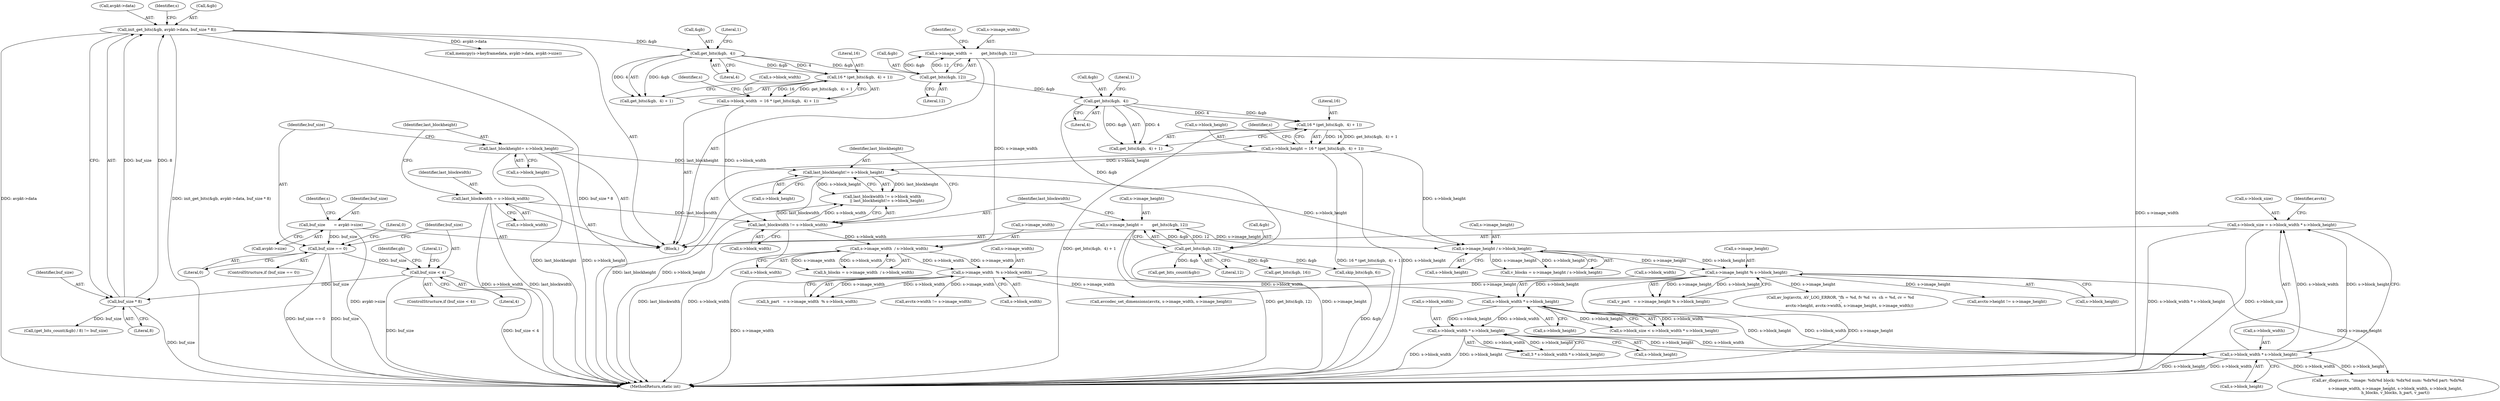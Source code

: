 digraph "0_FFmpeg_880c73cd76109697447fbfbaa8e5ee5683309446@integer" {
"1000397" [label="(Call,s->block_size = s->block_width * s->block_height)"];
"1000401" [label="(Call,s->block_width * s->block_height)"];
"1000317" [label="(Call,s->block_width * s->block_height)"];
"1000304" [label="(Call,s->block_width * s->block_height)"];
"1000274" [label="(Call,s->image_width  % s->block_width)"];
"1000265" [label="(Call,s->image_width  / s->block_width)"];
"1000187" [label="(Call,s->image_width  =       get_bits(&gb, 12))"];
"1000191" [label="(Call,get_bits(&gb, 12))"];
"1000182" [label="(Call,get_bits(&gb,  4))"];
"1000166" [label="(Call,init_get_bits(&gb, avpkt->data, buf_size * 8))"];
"1000172" [label="(Call,buf_size * 8)"];
"1000160" [label="(Call,buf_size < 4)"];
"1000154" [label="(Call,buf_size == 0)"];
"1000122" [label="(Call,buf_size       = avpkt->size)"];
"1000217" [label="(Call,last_blockwidth != s->block_width)"];
"1000142" [label="(Call,last_blockwidth = s->block_width)"];
"1000175" [label="(Call,s->block_width  = 16 * (get_bits(&gb,  4) + 1))"];
"1000179" [label="(Call,16 * (get_bits(&gb,  4) + 1))"];
"1000292" [label="(Call,s->image_height % s->block_height)"];
"1000283" [label="(Call,s->image_height / s->block_height)"];
"1000207" [label="(Call,s->image_height =       get_bits(&gb, 12))"];
"1000211" [label="(Call,get_bits(&gb, 12))"];
"1000202" [label="(Call,get_bits(&gb,  4))"];
"1000195" [label="(Call,s->block_height = 16 * (get_bits(&gb,  4) + 1))"];
"1000199" [label="(Call,16 * (get_bits(&gb,  4) + 1))"];
"1000222" [label="(Call,last_blockheight!= s->block_height)"];
"1000148" [label="(Call,last_blockheight= s->block_height)"];
"1000189" [label="(Identifier,s)"];
"1000265" [label="(Call,s->image_width  / s->block_width)"];
"1000274" [label="(Call,s->image_width  % s->block_width)"];
"1000401" [label="(Call,s->block_width * s->block_height)"];
"1000308" [label="(Call,s->block_height)"];
"1000199" [label="(Call,16 * (get_bits(&gb,  4) + 1))"];
"1000197" [label="(Identifier,s)"];
"1000120" [label="(Block,)"];
"1000402" [label="(Call,s->block_width)"];
"1000180" [label="(Literal,16)"];
"1000293" [label="(Call,s->image_height)"];
"1000207" [label="(Call,s->image_height =       get_bits(&gb, 12))"];
"1000191" [label="(Call,get_bits(&gb, 12))"];
"1000304" [label="(Call,s->block_width * s->block_height)"];
"1000176" [label="(Call,s->block_width)"];
"1000187" [label="(Call,s->image_width  =       get_bits(&gb, 12))"];
"1000175" [label="(Call,s->block_width  = 16 * (get_bits(&gb,  4) + 1))"];
"1000161" [label="(Identifier,buf_size)"];
"1000158" [label="(Literal,0)"];
"1000218" [label="(Identifier,last_blockwidth)"];
"1000122" [label="(Call,buf_size       = avpkt->size)"];
"1000154" [label="(Call,buf_size == 0)"];
"1000162" [label="(Literal,4)"];
"1000153" [label="(ControlStructure,if (buf_size == 0))"];
"1000188" [label="(Call,s->image_width)"];
"1000290" [label="(Call,v_part   = s->image_height % s->block_height)"];
"1000206" [label="(Literal,1)"];
"1000650" [label="(Call,get_bits(&gb, 16))"];
"1000182" [label="(Call,get_bits(&gb,  4))"];
"1000405" [label="(Call,s->block_height)"];
"1000179" [label="(Call,16 * (get_bits(&gb,  4) + 1))"];
"1000421" [label="(Call,avcodec_set_dimensions(avctx, s->image_width, s->image_height))"];
"1000144" [label="(Call,s->block_width)"];
"1000266" [label="(Call,s->image_width)"];
"1000275" [label="(Call,s->image_width)"];
"1000212" [label="(Call,&gb)"];
"1000205" [label="(Literal,4)"];
"1000174" [label="(Literal,8)"];
"1001100" [label="(MethodReturn,static int)"];
"1000173" [label="(Identifier,buf_size)"];
"1000150" [label="(Call,s->block_height)"];
"1000216" [label="(Call,last_blockwidth != s->block_width\n        || last_blockheight!= s->block_height)"];
"1000159" [label="(ControlStructure,if (buf_size < 4))"];
"1000450" [label="(Call,av_log(avctx, AV_LOG_ERROR, \"fh = %d, fv %d  vs  ch = %d, cv = %d\n\",\n               avctx->height, avctx->width, s->image_height, s->image_width))"];
"1000200" [label="(Literal,16)"];
"1000165" [label="(Literal,1)"];
"1000224" [label="(Call,s->block_height)"];
"1000172" [label="(Call,buf_size * 8)"];
"1000222" [label="(Call,last_blockheight!= s->block_height)"];
"1000217" [label="(Call,last_blockwidth != s->block_width)"];
"1000499" [label="(Call,memcpy(s->keyframedata, avpkt->data, avpkt->size))"];
"1000201" [label="(Call,get_bits(&gb,  4) + 1)"];
"1000209" [label="(Identifier,s)"];
"1000169" [label="(Call,avpkt->data)"];
"1000160" [label="(Call,buf_size < 4)"];
"1000143" [label="(Identifier,last_blockwidth)"];
"1000438" [label="(Call,avctx->height != s->image_height)"];
"1000292" [label="(Call,s->image_height % s->block_height)"];
"1001081" [label="(Call,(get_bits_count(&gb) / 8) != buf_size)"];
"1000142" [label="(Call,last_blockwidth = s->block_width)"];
"1000315" [label="(Call,3 * s->block_width * s->block_height)"];
"1000166" [label="(Call,init_get_bits(&gb, avpkt->data, buf_size * 8))"];
"1000431" [label="(Call,avctx->width != s->image_width)"];
"1000300" [label="(Call,s->block_size < s->block_width * s->block_height)"];
"1000129" [label="(Identifier,s)"];
"1000186" [label="(Literal,1)"];
"1000208" [label="(Call,s->image_height)"];
"1000156" [label="(Literal,0)"];
"1000211" [label="(Call,get_bits(&gb, 12))"];
"1000272" [label="(Call,h_part   = s->image_width  % s->block_width)"];
"1000263" [label="(Call,h_blocks = s->image_width  / s->block_width)"];
"1000239" [label="(Call,skip_bits(&gb, 6))"];
"1000192" [label="(Call,&gb)"];
"1000183" [label="(Call,&gb)"];
"1000195" [label="(Call,s->block_height = 16 * (get_bits(&gb,  4) + 1))"];
"1000317" [label="(Call,s->block_width * s->block_height)"];
"1000185" [label="(Literal,4)"];
"1000214" [label="(Literal,12)"];
"1000203" [label="(Call,&gb)"];
"1000177" [label="(Identifier,s)"];
"1000296" [label="(Call,s->block_height)"];
"1000397" [label="(Call,s->block_size = s->block_width * s->block_height)"];
"1000155" [label="(Identifier,buf_size)"];
"1000202" [label="(Call,get_bits(&gb,  4))"];
"1001083" [label="(Call,get_bits_count(&gb))"];
"1000305" [label="(Call,s->block_width)"];
"1000283" [label="(Call,s->image_height / s->block_height)"];
"1000219" [label="(Call,s->block_width)"];
"1000223" [label="(Identifier,last_blockheight)"];
"1000278" [label="(Call,s->block_width)"];
"1000167" [label="(Call,&gb)"];
"1000194" [label="(Literal,12)"];
"1000196" [label="(Call,s->block_height)"];
"1000124" [label="(Call,avpkt->size)"];
"1000284" [label="(Call,s->image_height)"];
"1000123" [label="(Identifier,buf_size)"];
"1000398" [label="(Call,s->block_size)"];
"1000168" [label="(Identifier,gb)"];
"1000318" [label="(Call,s->block_width)"];
"1000281" [label="(Call,v_blocks = s->image_height / s->block_height)"];
"1000269" [label="(Call,s->block_width)"];
"1000149" [label="(Identifier,last_blockheight)"];
"1000287" [label="(Call,s->block_height)"];
"1000543" [label="(Call,av_dlog(avctx, \"image: %dx%d block: %dx%d num: %dx%d part: %dx%d\n\",\n            s->image_width, s->image_height, s->block_width, s->block_height,\n            h_blocks, v_blocks, h_part, v_part))"];
"1000321" [label="(Call,s->block_height)"];
"1000181" [label="(Call,get_bits(&gb,  4) + 1)"];
"1000148" [label="(Call,last_blockheight= s->block_height)"];
"1000412" [label="(Identifier,avctx)"];
"1000397" -> "1000120"  [label="AST: "];
"1000397" -> "1000401"  [label="CFG: "];
"1000398" -> "1000397"  [label="AST: "];
"1000401" -> "1000397"  [label="AST: "];
"1000412" -> "1000397"  [label="CFG: "];
"1000397" -> "1001100"  [label="DDG: s->block_size"];
"1000397" -> "1001100"  [label="DDG: s->block_width * s->block_height"];
"1000401" -> "1000397"  [label="DDG: s->block_width"];
"1000401" -> "1000397"  [label="DDG: s->block_height"];
"1000401" -> "1000405"  [label="CFG: "];
"1000402" -> "1000401"  [label="AST: "];
"1000405" -> "1000401"  [label="AST: "];
"1000401" -> "1001100"  [label="DDG: s->block_height"];
"1000401" -> "1001100"  [label="DDG: s->block_width"];
"1000317" -> "1000401"  [label="DDG: s->block_width"];
"1000317" -> "1000401"  [label="DDG: s->block_height"];
"1000304" -> "1000401"  [label="DDG: s->block_width"];
"1000304" -> "1000401"  [label="DDG: s->block_height"];
"1000401" -> "1000543"  [label="DDG: s->block_width"];
"1000401" -> "1000543"  [label="DDG: s->block_height"];
"1000317" -> "1000315"  [label="AST: "];
"1000317" -> "1000321"  [label="CFG: "];
"1000318" -> "1000317"  [label="AST: "];
"1000321" -> "1000317"  [label="AST: "];
"1000315" -> "1000317"  [label="CFG: "];
"1000317" -> "1001100"  [label="DDG: s->block_width"];
"1000317" -> "1001100"  [label="DDG: s->block_height"];
"1000317" -> "1000315"  [label="DDG: s->block_width"];
"1000317" -> "1000315"  [label="DDG: s->block_height"];
"1000304" -> "1000317"  [label="DDG: s->block_width"];
"1000304" -> "1000317"  [label="DDG: s->block_height"];
"1000304" -> "1000300"  [label="AST: "];
"1000304" -> "1000308"  [label="CFG: "];
"1000305" -> "1000304"  [label="AST: "];
"1000308" -> "1000304"  [label="AST: "];
"1000300" -> "1000304"  [label="CFG: "];
"1000304" -> "1000300"  [label="DDG: s->block_width"];
"1000304" -> "1000300"  [label="DDG: s->block_height"];
"1000274" -> "1000304"  [label="DDG: s->block_width"];
"1000292" -> "1000304"  [label="DDG: s->block_height"];
"1000274" -> "1000272"  [label="AST: "];
"1000274" -> "1000278"  [label="CFG: "];
"1000275" -> "1000274"  [label="AST: "];
"1000278" -> "1000274"  [label="AST: "];
"1000272" -> "1000274"  [label="CFG: "];
"1000274" -> "1001100"  [label="DDG: s->image_width"];
"1000274" -> "1000272"  [label="DDG: s->image_width"];
"1000274" -> "1000272"  [label="DDG: s->block_width"];
"1000265" -> "1000274"  [label="DDG: s->image_width"];
"1000265" -> "1000274"  [label="DDG: s->block_width"];
"1000274" -> "1000421"  [label="DDG: s->image_width"];
"1000274" -> "1000431"  [label="DDG: s->image_width"];
"1000265" -> "1000263"  [label="AST: "];
"1000265" -> "1000269"  [label="CFG: "];
"1000266" -> "1000265"  [label="AST: "];
"1000269" -> "1000265"  [label="AST: "];
"1000263" -> "1000265"  [label="CFG: "];
"1000265" -> "1000263"  [label="DDG: s->image_width"];
"1000265" -> "1000263"  [label="DDG: s->block_width"];
"1000187" -> "1000265"  [label="DDG: s->image_width"];
"1000217" -> "1000265"  [label="DDG: s->block_width"];
"1000187" -> "1000120"  [label="AST: "];
"1000187" -> "1000191"  [label="CFG: "];
"1000188" -> "1000187"  [label="AST: "];
"1000191" -> "1000187"  [label="AST: "];
"1000197" -> "1000187"  [label="CFG: "];
"1000187" -> "1001100"  [label="DDG: s->image_width"];
"1000191" -> "1000187"  [label="DDG: &gb"];
"1000191" -> "1000187"  [label="DDG: 12"];
"1000191" -> "1000194"  [label="CFG: "];
"1000192" -> "1000191"  [label="AST: "];
"1000194" -> "1000191"  [label="AST: "];
"1000182" -> "1000191"  [label="DDG: &gb"];
"1000191" -> "1000202"  [label="DDG: &gb"];
"1000182" -> "1000181"  [label="AST: "];
"1000182" -> "1000185"  [label="CFG: "];
"1000183" -> "1000182"  [label="AST: "];
"1000185" -> "1000182"  [label="AST: "];
"1000186" -> "1000182"  [label="CFG: "];
"1000182" -> "1000179"  [label="DDG: &gb"];
"1000182" -> "1000179"  [label="DDG: 4"];
"1000182" -> "1000181"  [label="DDG: &gb"];
"1000182" -> "1000181"  [label="DDG: 4"];
"1000166" -> "1000182"  [label="DDG: &gb"];
"1000166" -> "1000120"  [label="AST: "];
"1000166" -> "1000172"  [label="CFG: "];
"1000167" -> "1000166"  [label="AST: "];
"1000169" -> "1000166"  [label="AST: "];
"1000172" -> "1000166"  [label="AST: "];
"1000177" -> "1000166"  [label="CFG: "];
"1000166" -> "1001100"  [label="DDG: buf_size * 8"];
"1000166" -> "1001100"  [label="DDG: avpkt->data"];
"1000166" -> "1001100"  [label="DDG: init_get_bits(&gb, avpkt->data, buf_size * 8)"];
"1000172" -> "1000166"  [label="DDG: buf_size"];
"1000172" -> "1000166"  [label="DDG: 8"];
"1000166" -> "1000499"  [label="DDG: avpkt->data"];
"1000172" -> "1000174"  [label="CFG: "];
"1000173" -> "1000172"  [label="AST: "];
"1000174" -> "1000172"  [label="AST: "];
"1000172" -> "1001100"  [label="DDG: buf_size"];
"1000160" -> "1000172"  [label="DDG: buf_size"];
"1000172" -> "1001081"  [label="DDG: buf_size"];
"1000160" -> "1000159"  [label="AST: "];
"1000160" -> "1000162"  [label="CFG: "];
"1000161" -> "1000160"  [label="AST: "];
"1000162" -> "1000160"  [label="AST: "];
"1000165" -> "1000160"  [label="CFG: "];
"1000168" -> "1000160"  [label="CFG: "];
"1000160" -> "1001100"  [label="DDG: buf_size < 4"];
"1000160" -> "1001100"  [label="DDG: buf_size"];
"1000154" -> "1000160"  [label="DDG: buf_size"];
"1000154" -> "1000153"  [label="AST: "];
"1000154" -> "1000156"  [label="CFG: "];
"1000155" -> "1000154"  [label="AST: "];
"1000156" -> "1000154"  [label="AST: "];
"1000158" -> "1000154"  [label="CFG: "];
"1000161" -> "1000154"  [label="CFG: "];
"1000154" -> "1001100"  [label="DDG: buf_size"];
"1000154" -> "1001100"  [label="DDG: buf_size == 0"];
"1000122" -> "1000154"  [label="DDG: buf_size"];
"1000122" -> "1000120"  [label="AST: "];
"1000122" -> "1000124"  [label="CFG: "];
"1000123" -> "1000122"  [label="AST: "];
"1000124" -> "1000122"  [label="AST: "];
"1000129" -> "1000122"  [label="CFG: "];
"1000122" -> "1001100"  [label="DDG: avpkt->size"];
"1000217" -> "1000216"  [label="AST: "];
"1000217" -> "1000219"  [label="CFG: "];
"1000218" -> "1000217"  [label="AST: "];
"1000219" -> "1000217"  [label="AST: "];
"1000223" -> "1000217"  [label="CFG: "];
"1000216" -> "1000217"  [label="CFG: "];
"1000217" -> "1001100"  [label="DDG: s->block_width"];
"1000217" -> "1001100"  [label="DDG: last_blockwidth"];
"1000217" -> "1000216"  [label="DDG: last_blockwidth"];
"1000217" -> "1000216"  [label="DDG: s->block_width"];
"1000142" -> "1000217"  [label="DDG: last_blockwidth"];
"1000175" -> "1000217"  [label="DDG: s->block_width"];
"1000142" -> "1000120"  [label="AST: "];
"1000142" -> "1000144"  [label="CFG: "];
"1000143" -> "1000142"  [label="AST: "];
"1000144" -> "1000142"  [label="AST: "];
"1000149" -> "1000142"  [label="CFG: "];
"1000142" -> "1001100"  [label="DDG: s->block_width"];
"1000142" -> "1001100"  [label="DDG: last_blockwidth"];
"1000175" -> "1000120"  [label="AST: "];
"1000175" -> "1000179"  [label="CFG: "];
"1000176" -> "1000175"  [label="AST: "];
"1000179" -> "1000175"  [label="AST: "];
"1000189" -> "1000175"  [label="CFG: "];
"1000179" -> "1000175"  [label="DDG: 16"];
"1000179" -> "1000175"  [label="DDG: get_bits(&gb,  4) + 1"];
"1000179" -> "1000181"  [label="CFG: "];
"1000180" -> "1000179"  [label="AST: "];
"1000181" -> "1000179"  [label="AST: "];
"1000292" -> "1000290"  [label="AST: "];
"1000292" -> "1000296"  [label="CFG: "];
"1000293" -> "1000292"  [label="AST: "];
"1000296" -> "1000292"  [label="AST: "];
"1000290" -> "1000292"  [label="CFG: "];
"1000292" -> "1001100"  [label="DDG: s->image_height"];
"1000292" -> "1000290"  [label="DDG: s->image_height"];
"1000292" -> "1000290"  [label="DDG: s->block_height"];
"1000283" -> "1000292"  [label="DDG: s->image_height"];
"1000283" -> "1000292"  [label="DDG: s->block_height"];
"1000292" -> "1000421"  [label="DDG: s->image_height"];
"1000292" -> "1000438"  [label="DDG: s->image_height"];
"1000292" -> "1000450"  [label="DDG: s->image_height"];
"1000292" -> "1000543"  [label="DDG: s->image_height"];
"1000283" -> "1000281"  [label="AST: "];
"1000283" -> "1000287"  [label="CFG: "];
"1000284" -> "1000283"  [label="AST: "];
"1000287" -> "1000283"  [label="AST: "];
"1000281" -> "1000283"  [label="CFG: "];
"1000283" -> "1000281"  [label="DDG: s->image_height"];
"1000283" -> "1000281"  [label="DDG: s->block_height"];
"1000207" -> "1000283"  [label="DDG: s->image_height"];
"1000195" -> "1000283"  [label="DDG: s->block_height"];
"1000222" -> "1000283"  [label="DDG: s->block_height"];
"1000207" -> "1000120"  [label="AST: "];
"1000207" -> "1000211"  [label="CFG: "];
"1000208" -> "1000207"  [label="AST: "];
"1000211" -> "1000207"  [label="AST: "];
"1000218" -> "1000207"  [label="CFG: "];
"1000207" -> "1001100"  [label="DDG: s->image_height"];
"1000207" -> "1001100"  [label="DDG: get_bits(&gb, 12)"];
"1000211" -> "1000207"  [label="DDG: &gb"];
"1000211" -> "1000207"  [label="DDG: 12"];
"1000211" -> "1000214"  [label="CFG: "];
"1000212" -> "1000211"  [label="AST: "];
"1000214" -> "1000211"  [label="AST: "];
"1000211" -> "1001100"  [label="DDG: &gb"];
"1000202" -> "1000211"  [label="DDG: &gb"];
"1000211" -> "1000239"  [label="DDG: &gb"];
"1000211" -> "1000650"  [label="DDG: &gb"];
"1000211" -> "1001083"  [label="DDG: &gb"];
"1000202" -> "1000201"  [label="AST: "];
"1000202" -> "1000205"  [label="CFG: "];
"1000203" -> "1000202"  [label="AST: "];
"1000205" -> "1000202"  [label="AST: "];
"1000206" -> "1000202"  [label="CFG: "];
"1000202" -> "1000199"  [label="DDG: &gb"];
"1000202" -> "1000199"  [label="DDG: 4"];
"1000202" -> "1000201"  [label="DDG: &gb"];
"1000202" -> "1000201"  [label="DDG: 4"];
"1000195" -> "1000120"  [label="AST: "];
"1000195" -> "1000199"  [label="CFG: "];
"1000196" -> "1000195"  [label="AST: "];
"1000199" -> "1000195"  [label="AST: "];
"1000209" -> "1000195"  [label="CFG: "];
"1000195" -> "1001100"  [label="DDG: 16 * (get_bits(&gb,  4) + 1)"];
"1000195" -> "1001100"  [label="DDG: s->block_height"];
"1000199" -> "1000195"  [label="DDG: 16"];
"1000199" -> "1000195"  [label="DDG: get_bits(&gb,  4) + 1"];
"1000195" -> "1000222"  [label="DDG: s->block_height"];
"1000199" -> "1000201"  [label="CFG: "];
"1000200" -> "1000199"  [label="AST: "];
"1000201" -> "1000199"  [label="AST: "];
"1000199" -> "1001100"  [label="DDG: get_bits(&gb,  4) + 1"];
"1000222" -> "1000216"  [label="AST: "];
"1000222" -> "1000224"  [label="CFG: "];
"1000223" -> "1000222"  [label="AST: "];
"1000224" -> "1000222"  [label="AST: "];
"1000216" -> "1000222"  [label="CFG: "];
"1000222" -> "1001100"  [label="DDG: last_blockheight"];
"1000222" -> "1001100"  [label="DDG: s->block_height"];
"1000222" -> "1000216"  [label="DDG: last_blockheight"];
"1000222" -> "1000216"  [label="DDG: s->block_height"];
"1000148" -> "1000222"  [label="DDG: last_blockheight"];
"1000148" -> "1000120"  [label="AST: "];
"1000148" -> "1000150"  [label="CFG: "];
"1000149" -> "1000148"  [label="AST: "];
"1000150" -> "1000148"  [label="AST: "];
"1000155" -> "1000148"  [label="CFG: "];
"1000148" -> "1001100"  [label="DDG: last_blockheight"];
"1000148" -> "1001100"  [label="DDG: s->block_height"];
}
